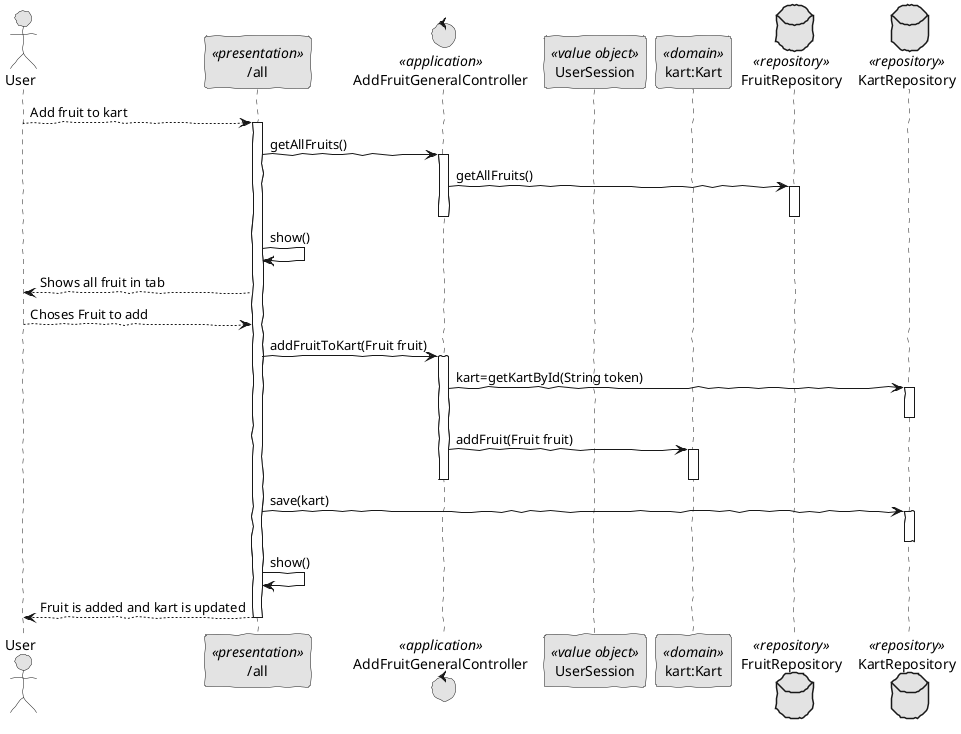 @startuml
skinparam handwritten true
skinparam monochrome true
skinparam packageStyle rect
skinparam defaultFontName FG Virgil
skinparam shadowing false

actor User as Actor
participant "/all" as UI <<presentation>>
control AddFruitGeneralController as Controller <<application>>
participant "UserSession" as UserSession <<value object>>
participant "kart:Kart" as Domain <<domain>>
database FruitRepository as FS <<repository>>
database KartRepository as KS <<repository>>


Actor --> UI: Add fruit to kart
activate UI
         UI -> Controller: getAllFruits()
      activate Controller

       Controller ->FS : getAllFruits()
       activate FS
       deactivate FS
       deactivate Controller
       UI -> UI : show()
    UI --> Actor: Shows all fruit in tab
    Actor --> UI: Choses Fruit to add

   UI -> Controller: addFruitToKart(Fruit fruit)
 activate Controller
        Controller -> KS : kart=getKartById(String token)
        activate KS
        deactivate KS
       Controller -> Domain :  addFruit(Fruit fruit)
       activate Domain
       deactivate Domain
       deactivate Controller

UI -> KS : save(kart)
activate KS
deactivate KS


UI -> UI : show()
 UI --> Actor: Fruit is added and kart is updated
deactivate UI
@enduml